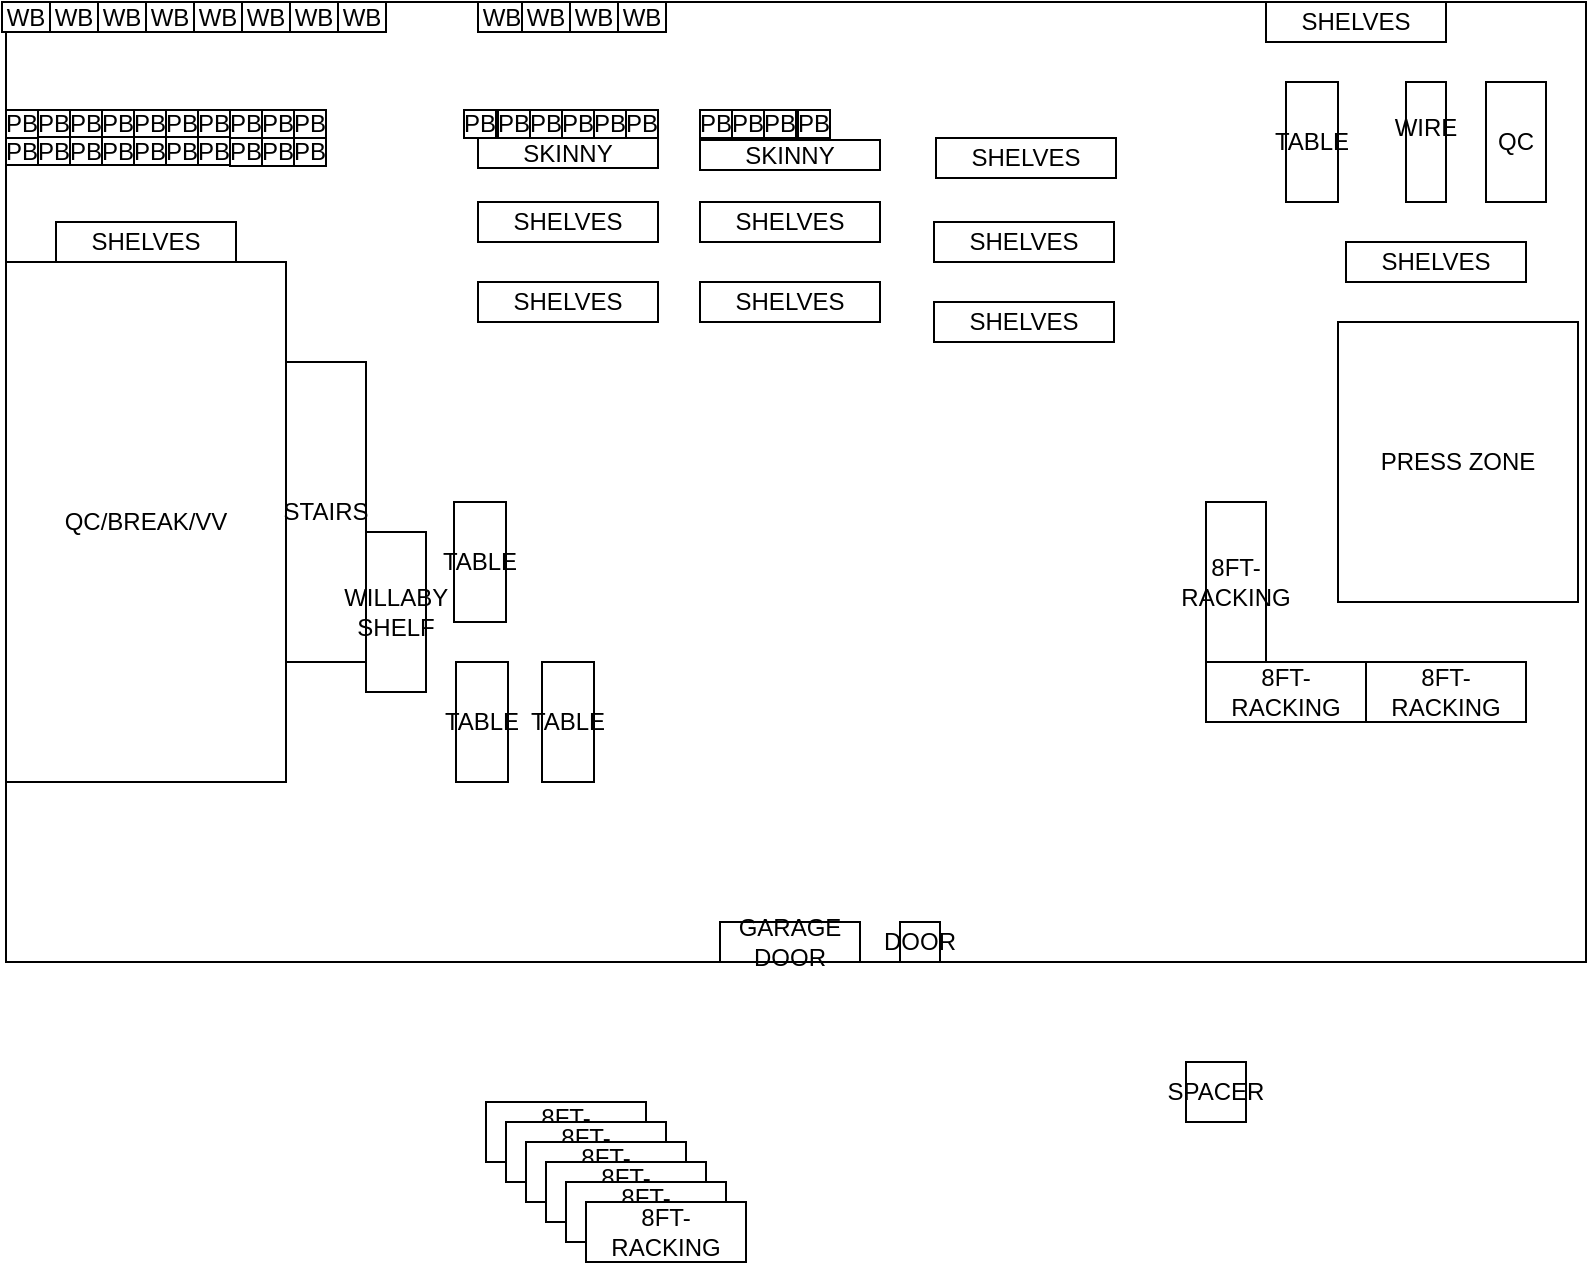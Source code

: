 <mxfile version="24.8.3">
  <diagram name="Page-1" id="p2TR9Vz6fpGwFdtY-92V">
    <mxGraphModel dx="1020" dy="631" grid="1" gridSize="10" guides="1" tooltips="1" connect="1" arrows="1" fold="1" page="1" pageScale="1" pageWidth="850" pageHeight="1100" math="0" shadow="0">
      <root>
        <mxCell id="0" />
        <mxCell id="1" parent="0" />
        <mxCell id="fRGhDktETYHb91IR-q1d-1" value="" style="rounded=0;whiteSpace=wrap;html=1;movable=0;resizable=0;rotatable=0;deletable=0;editable=0;locked=1;connectable=0;" vertex="1" parent="1">
          <mxGeometry x="80" y="60" width="790" height="480" as="geometry" />
        </mxCell>
        <mxCell id="fRGhDktETYHb91IR-q1d-3" value="QC/BREAK/VV" style="rounded=0;whiteSpace=wrap;html=1;" vertex="1" parent="1">
          <mxGeometry x="80" y="190" width="140" height="260" as="geometry" />
        </mxCell>
        <mxCell id="fRGhDktETYHb91IR-q1d-4" value="8FT-RACKING" style="rounded=0;whiteSpace=wrap;html=1;direction=west;" vertex="1" parent="1">
          <mxGeometry x="320" y="610" width="80" height="30" as="geometry" />
        </mxCell>
        <mxCell id="fRGhDktETYHb91IR-q1d-5" value="SPACER" style="whiteSpace=wrap;html=1;aspect=fixed;" vertex="1" parent="1">
          <mxGeometry x="670" y="590" width="30" height="30" as="geometry" />
        </mxCell>
        <mxCell id="fRGhDktETYHb91IR-q1d-6" value="8FT-RACKING" style="rounded=0;whiteSpace=wrap;html=1;direction=west;" vertex="1" parent="1">
          <mxGeometry x="330" y="620" width="80" height="30" as="geometry" />
        </mxCell>
        <mxCell id="fRGhDktETYHb91IR-q1d-7" value="8FT-RACKING" style="rounded=0;whiteSpace=wrap;html=1;direction=west;" vertex="1" parent="1">
          <mxGeometry x="340" y="630" width="80" height="30" as="geometry" />
        </mxCell>
        <mxCell id="fRGhDktETYHb91IR-q1d-8" value="8FT-RACKING" style="rounded=0;whiteSpace=wrap;html=1;direction=west;" vertex="1" parent="1">
          <mxGeometry x="350" y="640" width="80" height="30" as="geometry" />
        </mxCell>
        <mxCell id="fRGhDktETYHb91IR-q1d-9" value="8FT-RACKING" style="rounded=0;whiteSpace=wrap;html=1;direction=west;" vertex="1" parent="1">
          <mxGeometry x="360" y="650" width="80" height="30" as="geometry" />
        </mxCell>
        <mxCell id="fRGhDktETYHb91IR-q1d-10" value="8FT-RACKING" style="rounded=0;whiteSpace=wrap;html=1;direction=west;" vertex="1" parent="1">
          <mxGeometry x="370" y="660" width="80" height="30" as="geometry" />
        </mxCell>
        <mxCell id="fRGhDktETYHb91IR-q1d-11" value="8FT-RACKING" style="rounded=0;whiteSpace=wrap;html=1;direction=west;" vertex="1" parent="1">
          <mxGeometry x="680" y="390" width="80" height="30" as="geometry" />
        </mxCell>
        <mxCell id="fRGhDktETYHb91IR-q1d-12" value="STAIRS" style="rounded=0;whiteSpace=wrap;html=1;direction=west;" vertex="1" parent="1">
          <mxGeometry x="220" y="240" width="40" height="150" as="geometry" />
        </mxCell>
        <mxCell id="fRGhDktETYHb91IR-q1d-13" value="SHELVES" style="rounded=0;whiteSpace=wrap;html=1;direction=west;" vertex="1" parent="1">
          <mxGeometry x="545" y="128" width="90" height="20" as="geometry" />
        </mxCell>
        <mxCell id="fRGhDktETYHb91IR-q1d-14" value="SHELVES" style="rounded=0;whiteSpace=wrap;html=1;" vertex="1" parent="1">
          <mxGeometry x="750" y="180" width="90" height="20" as="geometry" />
        </mxCell>
        <mxCell id="fRGhDktETYHb91IR-q1d-15" value="SHELVES" style="rounded=0;whiteSpace=wrap;html=1;" vertex="1" parent="1">
          <mxGeometry x="710" y="60" width="90" height="20" as="geometry" />
        </mxCell>
        <mxCell id="fRGhDktETYHb91IR-q1d-16" value="SHELVES" style="rounded=0;whiteSpace=wrap;html=1;" vertex="1" parent="1">
          <mxGeometry x="544" y="170" width="90" height="20" as="geometry" />
        </mxCell>
        <mxCell id="fRGhDktETYHb91IR-q1d-17" value="SHELVES" style="rounded=0;whiteSpace=wrap;html=1;" vertex="1" parent="1">
          <mxGeometry x="427" y="200" width="90" height="20" as="geometry" />
        </mxCell>
        <mxCell id="fRGhDktETYHb91IR-q1d-18" value="SHELVES" style="rounded=0;whiteSpace=wrap;html=1;" vertex="1" parent="1">
          <mxGeometry x="316" y="200" width="90" height="20" as="geometry" />
        </mxCell>
        <mxCell id="fRGhDktETYHb91IR-q1d-19" value="SHELVES" style="rounded=0;whiteSpace=wrap;html=1;" vertex="1" parent="1">
          <mxGeometry x="105" y="170" width="90" height="20" as="geometry" />
        </mxCell>
        <mxCell id="fRGhDktETYHb91IR-q1d-20" value="SHELVES" style="rounded=0;whiteSpace=wrap;html=1;" vertex="1" parent="1">
          <mxGeometry x="427" y="160" width="90" height="20" as="geometry" />
        </mxCell>
        <mxCell id="fRGhDktETYHb91IR-q1d-21" value="SHELVES" style="rounded=0;whiteSpace=wrap;html=1;" vertex="1" parent="1">
          <mxGeometry x="316" y="160" width="90" height="20" as="geometry" />
        </mxCell>
        <mxCell id="fRGhDktETYHb91IR-q1d-22" value="SHELVES" style="rounded=0;whiteSpace=wrap;html=1;direction=west;" vertex="1" parent="1">
          <mxGeometry x="544" y="210" width="90" height="20" as="geometry" />
        </mxCell>
        <mxCell id="fRGhDktETYHb91IR-q1d-23" value="SKINNY" style="rounded=0;whiteSpace=wrap;html=1;" vertex="1" parent="1">
          <mxGeometry x="427" y="129" width="90" height="15" as="geometry" />
        </mxCell>
        <mxCell id="fRGhDktETYHb91IR-q1d-24" value="SKINNY" style="rounded=0;whiteSpace=wrap;html=1;" vertex="1" parent="1">
          <mxGeometry x="316" y="128" width="90" height="15" as="geometry" />
        </mxCell>
        <mxCell id="fRGhDktETYHb91IR-q1d-29" value="TABLE" style="rounded=0;whiteSpace=wrap;html=1;direction=north;" vertex="1" parent="1">
          <mxGeometry x="720" y="100" width="26" height="60" as="geometry" />
        </mxCell>
        <mxCell id="fRGhDktETYHb91IR-q1d-30" value="WILLABY SHELF" style="rounded=0;whiteSpace=wrap;html=1;direction=north;" vertex="1" parent="1">
          <mxGeometry x="260" y="325" width="30" height="80" as="geometry" />
        </mxCell>
        <mxCell id="fRGhDktETYHb91IR-q1d-31" value="TABLE" style="rounded=0;whiteSpace=wrap;html=1;direction=north;" vertex="1" parent="1">
          <mxGeometry x="348" y="390" width="26" height="60" as="geometry" />
        </mxCell>
        <mxCell id="fRGhDktETYHb91IR-q1d-32" value="TABLE" style="rounded=0;whiteSpace=wrap;html=1;direction=south;" vertex="1" parent="1">
          <mxGeometry x="304" y="310" width="26" height="60" as="geometry" />
        </mxCell>
        <mxCell id="fRGhDktETYHb91IR-q1d-33" value="TABLE" style="rounded=0;whiteSpace=wrap;html=1;direction=south;" vertex="1" parent="1">
          <mxGeometry x="305" y="390" width="26" height="60" as="geometry" />
        </mxCell>
        <mxCell id="fRGhDktETYHb91IR-q1d-34" value="QC" style="rounded=0;whiteSpace=wrap;html=1;direction=south;" vertex="1" parent="1">
          <mxGeometry x="820" y="100" width="30" height="60" as="geometry" />
        </mxCell>
        <mxCell id="fRGhDktETYHb91IR-q1d-35" value="8FT-RACKING" style="rounded=0;whiteSpace=wrap;html=1;direction=north;" vertex="1" parent="1">
          <mxGeometry x="680" y="310" width="30" height="80" as="geometry" />
        </mxCell>
        <mxCell id="fRGhDktETYHb91IR-q1d-36" value="8FT-RACKING" style="rounded=0;whiteSpace=wrap;html=1;direction=west;" vertex="1" parent="1">
          <mxGeometry x="760" y="390" width="80" height="30" as="geometry" />
        </mxCell>
        <mxCell id="fRGhDktETYHb91IR-q1d-37" value="GARAGE DOOR" style="rounded=0;whiteSpace=wrap;html=1;" vertex="1" parent="1">
          <mxGeometry x="437" y="520" width="70" height="20" as="geometry" />
        </mxCell>
        <mxCell id="fRGhDktETYHb91IR-q1d-38" value="DOOR" style="rounded=0;whiteSpace=wrap;html=1;" vertex="1" parent="1">
          <mxGeometry x="527" y="520" width="20" height="20" as="geometry" />
        </mxCell>
        <mxCell id="fRGhDktETYHb91IR-q1d-41" value="WB" style="rounded=0;whiteSpace=wrap;html=1;" vertex="1" parent="1">
          <mxGeometry x="78" y="60" width="24" height="15" as="geometry" />
        </mxCell>
        <mxCell id="fRGhDktETYHb91IR-q1d-48" value="WB" style="rounded=0;whiteSpace=wrap;html=1;" vertex="1" parent="1">
          <mxGeometry x="102" y="60" width="24" height="15" as="geometry" />
        </mxCell>
        <mxCell id="fRGhDktETYHb91IR-q1d-49" value="WB" style="rounded=0;whiteSpace=wrap;html=1;" vertex="1" parent="1">
          <mxGeometry x="126" y="60" width="24" height="15" as="geometry" />
        </mxCell>
        <mxCell id="fRGhDktETYHb91IR-q1d-50" value="WB" style="rounded=0;whiteSpace=wrap;html=1;" vertex="1" parent="1">
          <mxGeometry x="150" y="60" width="24" height="15" as="geometry" />
        </mxCell>
        <mxCell id="fRGhDktETYHb91IR-q1d-51" value="WB" style="rounded=0;whiteSpace=wrap;html=1;" vertex="1" parent="1">
          <mxGeometry x="174" y="60" width="24" height="15" as="geometry" />
        </mxCell>
        <mxCell id="fRGhDktETYHb91IR-q1d-52" value="WB" style="rounded=0;whiteSpace=wrap;html=1;" vertex="1" parent="1">
          <mxGeometry x="198" y="60" width="24" height="15" as="geometry" />
        </mxCell>
        <mxCell id="fRGhDktETYHb91IR-q1d-53" value="WB" style="rounded=0;whiteSpace=wrap;html=1;" vertex="1" parent="1">
          <mxGeometry x="222" y="60" width="24" height="15" as="geometry" />
        </mxCell>
        <mxCell id="fRGhDktETYHb91IR-q1d-54" value="WB" style="rounded=0;whiteSpace=wrap;html=1;" vertex="1" parent="1">
          <mxGeometry x="316" y="60" width="24" height="15" as="geometry" />
        </mxCell>
        <mxCell id="fRGhDktETYHb91IR-q1d-55" value="WB" style="rounded=0;whiteSpace=wrap;html=1;" vertex="1" parent="1">
          <mxGeometry x="338" y="60" width="24" height="15" as="geometry" />
        </mxCell>
        <mxCell id="fRGhDktETYHb91IR-q1d-56" value="WB" style="rounded=0;whiteSpace=wrap;html=1;" vertex="1" parent="1">
          <mxGeometry x="362" y="60" width="24" height="15" as="geometry" />
        </mxCell>
        <mxCell id="fRGhDktETYHb91IR-q1d-57" value="WB" style="rounded=0;whiteSpace=wrap;html=1;" vertex="1" parent="1">
          <mxGeometry x="386" y="60" width="24" height="15" as="geometry" />
        </mxCell>
        <mxCell id="fRGhDktETYHb91IR-q1d-58" value="WB" style="rounded=0;whiteSpace=wrap;html=1;" vertex="1" parent="1">
          <mxGeometry x="246" y="60" width="24" height="15" as="geometry" />
        </mxCell>
        <mxCell id="fRGhDktETYHb91IR-q1d-59" value="PB" style="rounded=0;whiteSpace=wrap;html=1;" vertex="1" parent="1">
          <mxGeometry x="309" y="114" width="16" height="14" as="geometry" />
        </mxCell>
        <mxCell id="fRGhDktETYHb91IR-q1d-60" value="PB" style="rounded=0;whiteSpace=wrap;html=1;" vertex="1" parent="1">
          <mxGeometry x="326" y="114" width="16" height="14" as="geometry" />
        </mxCell>
        <mxCell id="fRGhDktETYHb91IR-q1d-61" value="PB" style="rounded=0;whiteSpace=wrap;html=1;" vertex="1" parent="1">
          <mxGeometry x="342" y="114" width="16" height="14" as="geometry" />
        </mxCell>
        <mxCell id="fRGhDktETYHb91IR-q1d-62" value="PB" style="rounded=0;whiteSpace=wrap;html=1;" vertex="1" parent="1">
          <mxGeometry x="358" y="114" width="16" height="14" as="geometry" />
        </mxCell>
        <mxCell id="fRGhDktETYHb91IR-q1d-63" value="PB" style="rounded=0;whiteSpace=wrap;html=1;" vertex="1" parent="1">
          <mxGeometry x="374" y="114" width="16" height="14" as="geometry" />
        </mxCell>
        <mxCell id="fRGhDktETYHb91IR-q1d-64" value="PB" style="rounded=0;whiteSpace=wrap;html=1;" vertex="1" parent="1">
          <mxGeometry x="390" y="114" width="16" height="14" as="geometry" />
        </mxCell>
        <mxCell id="fRGhDktETYHb91IR-q1d-65" value="PB" style="rounded=0;whiteSpace=wrap;html=1;" vertex="1" parent="1">
          <mxGeometry x="427" y="114" width="16" height="14" as="geometry" />
        </mxCell>
        <mxCell id="fRGhDktETYHb91IR-q1d-66" value="PB" style="rounded=0;whiteSpace=wrap;html=1;" vertex="1" parent="1">
          <mxGeometry x="443" y="114" width="16" height="14" as="geometry" />
        </mxCell>
        <mxCell id="fRGhDktETYHb91IR-q1d-67" value="PB" style="rounded=0;whiteSpace=wrap;html=1;" vertex="1" parent="1">
          <mxGeometry x="459" y="114" width="16" height="14" as="geometry" />
        </mxCell>
        <mxCell id="fRGhDktETYHb91IR-q1d-68" value="PB" style="rounded=0;whiteSpace=wrap;html=1;" vertex="1" parent="1">
          <mxGeometry x="192" y="128" width="16" height="14" as="geometry" />
        </mxCell>
        <mxCell id="fRGhDktETYHb91IR-q1d-69" value="PB" style="rounded=0;whiteSpace=wrap;html=1;" vertex="1" parent="1">
          <mxGeometry x="208" y="128" width="16" height="14" as="geometry" />
        </mxCell>
        <mxCell id="fRGhDktETYHb91IR-q1d-70" value="PB" style="rounded=0;whiteSpace=wrap;html=1;" vertex="1" parent="1">
          <mxGeometry x="224" y="128" width="16" height="14" as="geometry" />
        </mxCell>
        <mxCell id="fRGhDktETYHb91IR-q1d-71" value="PB" style="rounded=0;whiteSpace=wrap;html=1;" vertex="1" parent="1">
          <mxGeometry x="80" y="127.5" width="16" height="14" as="geometry" />
        </mxCell>
        <mxCell id="fRGhDktETYHb91IR-q1d-72" value="PB" style="rounded=0;whiteSpace=wrap;html=1;" vertex="1" parent="1">
          <mxGeometry x="224" y="114" width="16" height="14" as="geometry" />
        </mxCell>
        <mxCell id="fRGhDktETYHb91IR-q1d-73" value="PB" style="rounded=0;whiteSpace=wrap;html=1;" vertex="1" parent="1">
          <mxGeometry x="112" y="114" width="16" height="14" as="geometry" />
        </mxCell>
        <mxCell id="fRGhDktETYHb91IR-q1d-74" value="PB" style="rounded=0;whiteSpace=wrap;html=1;" vertex="1" parent="1">
          <mxGeometry x="128" y="114" width="16" height="14" as="geometry" />
        </mxCell>
        <mxCell id="fRGhDktETYHb91IR-q1d-75" value="PB" style="rounded=0;whiteSpace=wrap;html=1;" vertex="1" parent="1">
          <mxGeometry x="144" y="114" width="16" height="14" as="geometry" />
        </mxCell>
        <mxCell id="fRGhDktETYHb91IR-q1d-76" value="PB" style="rounded=0;whiteSpace=wrap;html=1;" vertex="1" parent="1">
          <mxGeometry x="160" y="114" width="16" height="14" as="geometry" />
        </mxCell>
        <mxCell id="fRGhDktETYHb91IR-q1d-77" value="PB" style="rounded=0;whiteSpace=wrap;html=1;" vertex="1" parent="1">
          <mxGeometry x="176" y="114" width="16" height="14" as="geometry" />
        </mxCell>
        <mxCell id="fRGhDktETYHb91IR-q1d-78" value="PB" style="rounded=0;whiteSpace=wrap;html=1;" vertex="1" parent="1">
          <mxGeometry x="96" y="114" width="16" height="14" as="geometry" />
        </mxCell>
        <mxCell id="fRGhDktETYHb91IR-q1d-79" value="PB" style="rounded=0;whiteSpace=wrap;html=1;" vertex="1" parent="1">
          <mxGeometry x="144" y="127.5" width="16" height="14" as="geometry" />
        </mxCell>
        <mxCell id="fRGhDktETYHb91IR-q1d-80" value="PB" style="rounded=0;whiteSpace=wrap;html=1;" vertex="1" parent="1">
          <mxGeometry x="208" y="114" width="16" height="14" as="geometry" />
        </mxCell>
        <mxCell id="fRGhDktETYHb91IR-q1d-81" value="PB" style="rounded=0;whiteSpace=wrap;html=1;" vertex="1" parent="1">
          <mxGeometry x="176" y="127.5" width="16" height="14" as="geometry" />
        </mxCell>
        <mxCell id="fRGhDktETYHb91IR-q1d-82" value="PB" style="rounded=0;whiteSpace=wrap;html=1;" vertex="1" parent="1">
          <mxGeometry x="160" y="127.5" width="16" height="14" as="geometry" />
        </mxCell>
        <mxCell id="fRGhDktETYHb91IR-q1d-83" value="PB" style="rounded=0;whiteSpace=wrap;html=1;" vertex="1" parent="1">
          <mxGeometry x="128" y="127.5" width="16" height="14" as="geometry" />
        </mxCell>
        <mxCell id="fRGhDktETYHb91IR-q1d-84" value="PB" style="rounded=0;whiteSpace=wrap;html=1;" vertex="1" parent="1">
          <mxGeometry x="112" y="127.5" width="16" height="14" as="geometry" />
        </mxCell>
        <mxCell id="fRGhDktETYHb91IR-q1d-85" value="PB" style="rounded=0;whiteSpace=wrap;html=1;" vertex="1" parent="1">
          <mxGeometry x="96" y="127.5" width="16" height="14" as="geometry" />
        </mxCell>
        <mxCell id="fRGhDktETYHb91IR-q1d-86" value="PB" style="rounded=0;whiteSpace=wrap;html=1;" vertex="1" parent="1">
          <mxGeometry x="192" y="114" width="16" height="14" as="geometry" />
        </mxCell>
        <mxCell id="fRGhDktETYHb91IR-q1d-87" value="PB" style="rounded=0;whiteSpace=wrap;html=1;" vertex="1" parent="1">
          <mxGeometry x="80" y="114" width="16" height="14" as="geometry" />
        </mxCell>
        <mxCell id="fRGhDktETYHb91IR-q1d-97" value="WIRE&lt;div&gt;&lt;br&gt;&lt;/div&gt;" style="rounded=0;whiteSpace=wrap;html=1;direction=south;" vertex="1" parent="1">
          <mxGeometry x="780" y="100" width="20" height="60" as="geometry" />
        </mxCell>
        <mxCell id="fRGhDktETYHb91IR-q1d-100" value="PB" style="rounded=0;whiteSpace=wrap;html=1;" vertex="1" parent="1">
          <mxGeometry x="476" y="114" width="16" height="14" as="geometry" />
        </mxCell>
        <mxCell id="fRGhDktETYHb91IR-q1d-102" value="&lt;div&gt;PRESS ZONE&lt;/div&gt;" style="rounded=0;whiteSpace=wrap;html=1;" vertex="1" parent="1">
          <mxGeometry x="746" y="220" width="120" height="140" as="geometry" />
        </mxCell>
      </root>
    </mxGraphModel>
  </diagram>
</mxfile>
